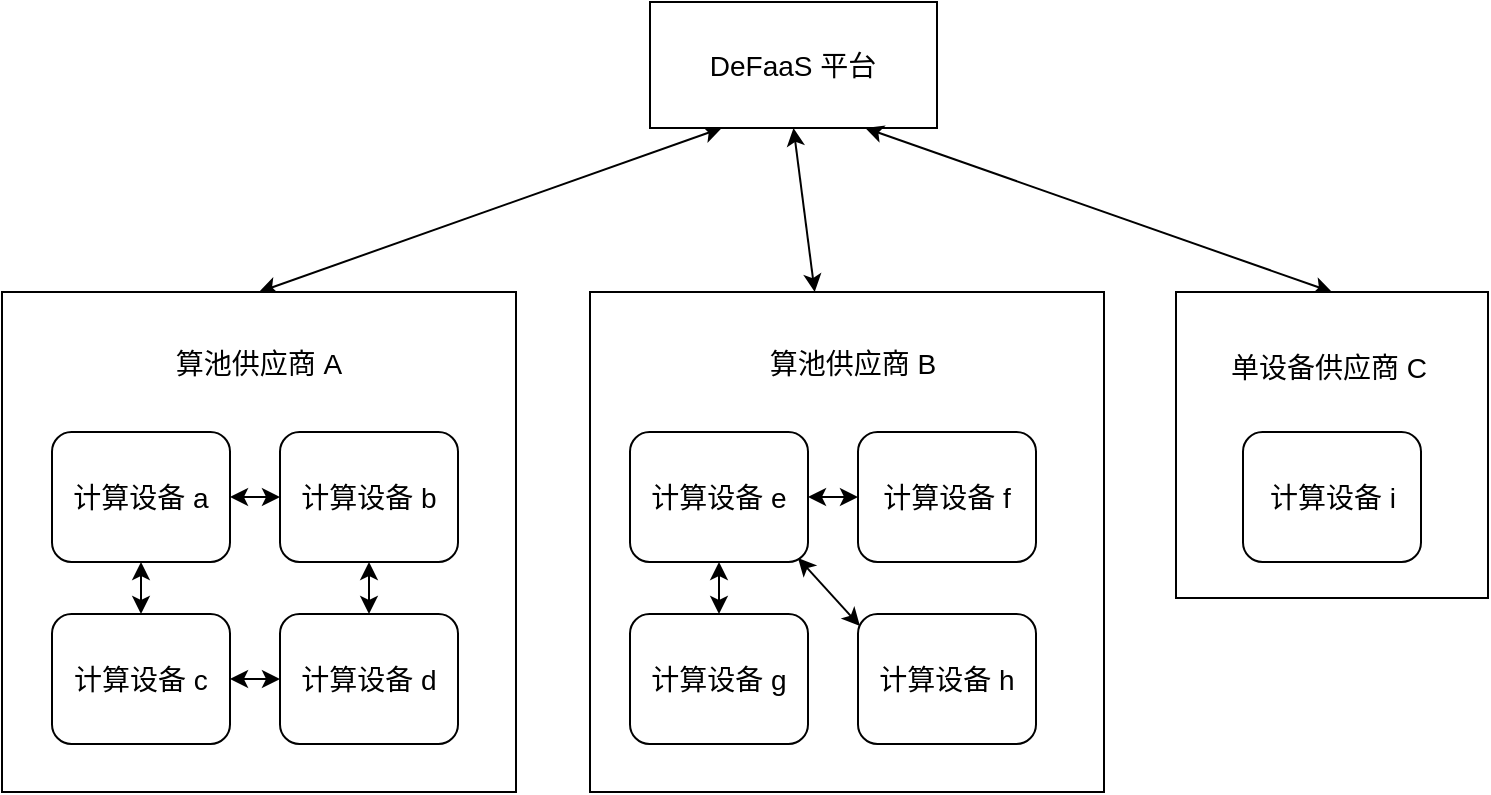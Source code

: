 <mxfile version="14.1.8" type="device"><diagram id="4WMzl4Zv7leTOgTyqKrz" name="第 1 页"><mxGraphModel dx="1142" dy="806" grid="0" gridSize="10" guides="1" tooltips="1" connect="1" arrows="1" fold="1" page="1" pageScale="1" pageWidth="1920" pageHeight="1200" math="0" shadow="0"><root><mxCell id="0"/><mxCell id="1" parent="0"/><mxCell id="NaJ6uQ-349xUMDnpPhIA-46" style="edgeStyle=none;rounded=0;orthogonalLoop=1;jettySize=auto;html=1;entryX=0.25;entryY=1;entryDx=0;entryDy=0;startArrow=classic;startFill=1;fontSize=14;exitX=0.5;exitY=0;exitDx=0;exitDy=0;" edge="1" parent="1" source="NaJ6uQ-349xUMDnpPhIA-4" target="NaJ6uQ-349xUMDnpPhIA-1"><mxGeometry relative="1" as="geometry"/></mxCell><mxCell id="NaJ6uQ-349xUMDnpPhIA-4" value="" style="rounded=0;whiteSpace=wrap;html=1;fontSize=14;" vertex="1" parent="1"><mxGeometry x="165" y="380" width="257" height="250" as="geometry"/></mxCell><mxCell id="NaJ6uQ-349xUMDnpPhIA-22" style="edgeStyle=orthogonalEdgeStyle;rounded=0;orthogonalLoop=1;jettySize=auto;html=1;entryX=0;entryY=0.5;entryDx=0;entryDy=0;fontSize=14;startArrow=classic;startFill=1;" edge="1" parent="1" source="55rGm7ODAr3DG-o_QYE0-9" target="55rGm7ODAr3DG-o_QYE0-10"><mxGeometry relative="1" as="geometry"/></mxCell><mxCell id="55rGm7ODAr3DG-o_QYE0-9" value="计算设备 a" style="rounded=1;whiteSpace=wrap;html=1;fontSize=14;" parent="1" vertex="1"><mxGeometry x="190" y="450" width="89" height="65" as="geometry"/></mxCell><mxCell id="NaJ6uQ-349xUMDnpPhIA-28" style="edgeStyle=orthogonalEdgeStyle;rounded=0;orthogonalLoop=1;jettySize=auto;html=1;entryX=0.5;entryY=0;entryDx=0;entryDy=0;startArrow=classic;startFill=1;fontSize=14;" edge="1" parent="1" source="55rGm7ODAr3DG-o_QYE0-10" target="NaJ6uQ-349xUMDnpPhIA-6"><mxGeometry relative="1" as="geometry"/></mxCell><mxCell id="55rGm7ODAr3DG-o_QYE0-10" value="计算设备 b" style="rounded=1;whiteSpace=wrap;html=1;fontSize=14;" parent="1" vertex="1"><mxGeometry x="304" y="450" width="89" height="65" as="geometry"/></mxCell><mxCell id="NaJ6uQ-349xUMDnpPhIA-24" style="edgeStyle=orthogonalEdgeStyle;rounded=0;orthogonalLoop=1;jettySize=auto;html=1;entryX=0.5;entryY=1;entryDx=0;entryDy=0;startArrow=classic;startFill=1;fontSize=14;" edge="1" parent="1" source="55rGm7ODAr3DG-o_QYE0-11" target="55rGm7ODAr3DG-o_QYE0-9"><mxGeometry relative="1" as="geometry"/></mxCell><mxCell id="NaJ6uQ-349xUMDnpPhIA-26" style="edgeStyle=orthogonalEdgeStyle;rounded=0;orthogonalLoop=1;jettySize=auto;html=1;entryX=0;entryY=0.5;entryDx=0;entryDy=0;startArrow=classic;startFill=1;fontSize=14;" edge="1" parent="1" source="55rGm7ODAr3DG-o_QYE0-11" target="NaJ6uQ-349xUMDnpPhIA-6"><mxGeometry relative="1" as="geometry"/></mxCell><mxCell id="55rGm7ODAr3DG-o_QYE0-11" value="计算设备 c" style="rounded=1;whiteSpace=wrap;html=1;fontSize=14;" parent="1" vertex="1"><mxGeometry x="190" y="541" width="89" height="65" as="geometry"/></mxCell><mxCell id="NaJ6uQ-349xUMDnpPhIA-1" value="" style="rounded=0;whiteSpace=wrap;html=1;fontSize=14;" vertex="1" parent="1"><mxGeometry x="489" y="235" width="143.5" height="63" as="geometry"/></mxCell><mxCell id="NaJ6uQ-349xUMDnpPhIA-2" value="DeFaaS 平台" style="text;html=1;strokeColor=none;fillColor=none;align=center;verticalAlign=middle;whiteSpace=wrap;rounded=0;fontSize=14;" vertex="1" parent="1"><mxGeometry x="507.25" y="256.5" width="107" height="20" as="geometry"/></mxCell><mxCell id="NaJ6uQ-349xUMDnpPhIA-6" value="计算设备 d" style="rounded=1;whiteSpace=wrap;html=1;fontSize=14;" vertex="1" parent="1"><mxGeometry x="304" y="541" width="89" height="65" as="geometry"/></mxCell><mxCell id="NaJ6uQ-349xUMDnpPhIA-7" value="&lt;span style=&quot;font-size: 14px;&quot;&gt;算池供应商 A&lt;/span&gt;" style="text;html=1;strokeColor=none;fillColor=none;align=center;verticalAlign=middle;whiteSpace=wrap;rounded=0;fontSize=14;" vertex="1" parent="1"><mxGeometry x="236" y="406" width="115" height="20" as="geometry"/></mxCell><mxCell id="NaJ6uQ-349xUMDnpPhIA-48" style="edgeStyle=none;rounded=0;orthogonalLoop=1;jettySize=auto;html=1;entryX=0.75;entryY=1;entryDx=0;entryDy=0;startArrow=classic;startFill=1;fontSize=14;exitX=0.5;exitY=0;exitDx=0;exitDy=0;" edge="1" parent="1" source="NaJ6uQ-349xUMDnpPhIA-10" target="NaJ6uQ-349xUMDnpPhIA-1"><mxGeometry relative="1" as="geometry"/></mxCell><mxCell id="NaJ6uQ-349xUMDnpPhIA-10" value="" style="rounded=0;whiteSpace=wrap;html=1;fontSize=14;" vertex="1" parent="1"><mxGeometry x="752" y="380" width="156" height="153" as="geometry"/></mxCell><mxCell id="NaJ6uQ-349xUMDnpPhIA-11" value="&lt;span style=&quot;font-size: 14px;&quot;&gt;单设备供应商 C&lt;/span&gt;" style="text;html=1;strokeColor=none;fillColor=none;align=center;verticalAlign=middle;whiteSpace=wrap;rounded=0;fontSize=14;" vertex="1" parent="1"><mxGeometry x="771" y="408" width="115" height="20" as="geometry"/></mxCell><mxCell id="NaJ6uQ-349xUMDnpPhIA-12" value="计算设备 i" style="rounded=1;whiteSpace=wrap;html=1;fontSize=14;" vertex="1" parent="1"><mxGeometry x="785.5" y="450" width="89" height="65" as="geometry"/></mxCell><mxCell id="NaJ6uQ-349xUMDnpPhIA-47" style="edgeStyle=none;rounded=0;orthogonalLoop=1;jettySize=auto;html=1;entryX=0.5;entryY=1;entryDx=0;entryDy=0;startArrow=classic;startFill=1;fontSize=14;" edge="1" parent="1" source="NaJ6uQ-349xUMDnpPhIA-32" target="NaJ6uQ-349xUMDnpPhIA-1"><mxGeometry relative="1" as="geometry"/></mxCell><mxCell id="NaJ6uQ-349xUMDnpPhIA-32" value="" style="rounded=0;whiteSpace=wrap;html=1;fontSize=14;" vertex="1" parent="1"><mxGeometry x="459" y="380" width="257" height="250" as="geometry"/></mxCell><mxCell id="NaJ6uQ-349xUMDnpPhIA-33" style="edgeStyle=orthogonalEdgeStyle;rounded=0;orthogonalLoop=1;jettySize=auto;html=1;entryX=0;entryY=0.5;entryDx=0;entryDy=0;fontSize=14;startArrow=classic;startFill=1;" edge="1" parent="1" source="NaJ6uQ-349xUMDnpPhIA-34" target="NaJ6uQ-349xUMDnpPhIA-36"><mxGeometry relative="1" as="geometry"/></mxCell><mxCell id="NaJ6uQ-349xUMDnpPhIA-34" value="计算设备 e" style="rounded=1;whiteSpace=wrap;html=1;fontSize=14;" vertex="1" parent="1"><mxGeometry x="479" y="450" width="89" height="65" as="geometry"/></mxCell><mxCell id="NaJ6uQ-349xUMDnpPhIA-36" value="计算设备 f" style="rounded=1;whiteSpace=wrap;html=1;fontSize=14;" vertex="1" parent="1"><mxGeometry x="593" y="450" width="89" height="65" as="geometry"/></mxCell><mxCell id="NaJ6uQ-349xUMDnpPhIA-37" style="edgeStyle=orthogonalEdgeStyle;rounded=0;orthogonalLoop=1;jettySize=auto;html=1;entryX=0.5;entryY=1;entryDx=0;entryDy=0;startArrow=classic;startFill=1;fontSize=14;" edge="1" parent="1" source="NaJ6uQ-349xUMDnpPhIA-39" target="NaJ6uQ-349xUMDnpPhIA-34"><mxGeometry relative="1" as="geometry"/></mxCell><mxCell id="NaJ6uQ-349xUMDnpPhIA-39" value="计算设备 g" style="rounded=1;whiteSpace=wrap;html=1;fontSize=14;" vertex="1" parent="1"><mxGeometry x="479" y="541" width="89" height="65" as="geometry"/></mxCell><mxCell id="NaJ6uQ-349xUMDnpPhIA-40" value="计算设备 h" style="rounded=1;whiteSpace=wrap;html=1;fontSize=14;" vertex="1" parent="1"><mxGeometry x="593" y="541" width="89" height="65" as="geometry"/></mxCell><mxCell id="NaJ6uQ-349xUMDnpPhIA-41" value="&lt;span style=&quot;font-size: 14px&quot;&gt;算池供应商 B&lt;/span&gt;" style="text;html=1;strokeColor=none;fillColor=none;align=center;verticalAlign=middle;whiteSpace=wrap;rounded=0;fontSize=14;" vertex="1" parent="1"><mxGeometry x="532.5" y="406" width="115" height="20" as="geometry"/></mxCell><mxCell id="NaJ6uQ-349xUMDnpPhIA-43" value="" style="endArrow=classic;startArrow=classic;html=1;fontSize=14;entryX=0.011;entryY=0.092;entryDx=0;entryDy=0;entryPerimeter=0;" edge="1" parent="1" target="NaJ6uQ-349xUMDnpPhIA-40"><mxGeometry width="50" height="50" relative="1" as="geometry"><mxPoint x="563" y="513" as="sourcePoint"/><mxPoint x="600" y="547" as="targetPoint"/></mxGeometry></mxCell><mxCell id="NaJ6uQ-349xUMDnpPhIA-49" style="edgeStyle=none;rounded=0;orthogonalLoop=1;jettySize=auto;html=1;exitX=0.5;exitY=1;exitDx=0;exitDy=0;startArrow=classic;startFill=1;fontSize=14;" edge="1" parent="1" source="NaJ6uQ-349xUMDnpPhIA-2" target="NaJ6uQ-349xUMDnpPhIA-2"><mxGeometry relative="1" as="geometry"/></mxCell></root></mxGraphModel></diagram></mxfile>